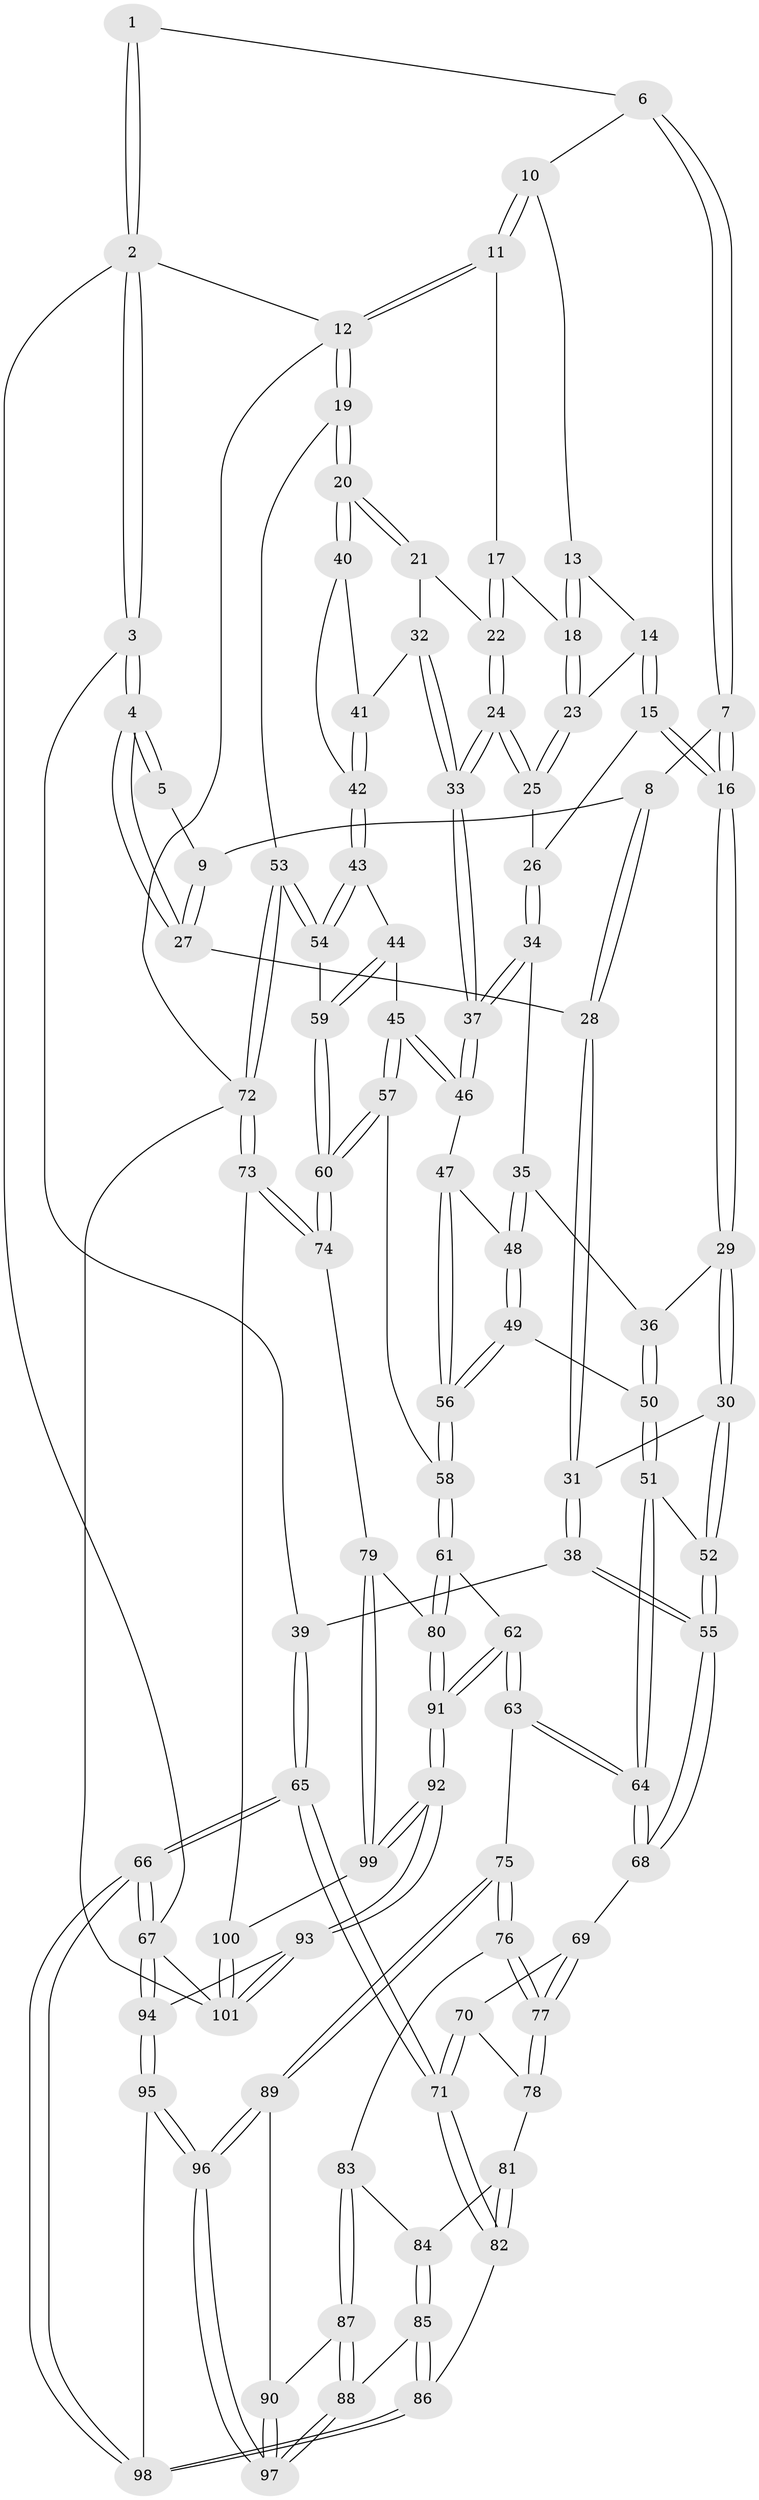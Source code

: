 // Generated by graph-tools (version 1.1) at 2025/02/03/09/25 05:02:01]
// undirected, 101 vertices, 249 edges
graph export_dot {
graph [start="1"]
  node [color=gray90,style=filled];
  1 [pos="+0.1496493514551004+0"];
  2 [pos="+0+0"];
  3 [pos="+0+0.2032086115521096"];
  4 [pos="+0+0.14679090453324334"];
  5 [pos="+0.14729205634816003+0"];
  6 [pos="+0.38738582435761587+0"];
  7 [pos="+0.37171689708448574+0.010288687566474821"];
  8 [pos="+0.2941094699932273+0.040871234304195654"];
  9 [pos="+0.1473523428176374+0.041843201531239674"];
  10 [pos="+0.5493721543260881+0"];
  11 [pos="+0.7253483681118764+0"];
  12 [pos="+1+0"];
  13 [pos="+0.5419633664288244+0.02128613163525049"];
  14 [pos="+0.5317687291913982+0.04894950923035027"];
  15 [pos="+0.5000578379310594+0.08853296631803055"];
  16 [pos="+0.4003184172287212+0.09949465201997477"];
  17 [pos="+0.7251255725042108+0"];
  18 [pos="+0.6041878266312574+0.057438554602890504"];
  19 [pos="+1+0.04023059398797369"];
  20 [pos="+1+0.043647027801787246"];
  21 [pos="+0.9274794993200921+0.09667019124501061"];
  22 [pos="+0.7547027805424066+0.044902333415163365"];
  23 [pos="+0.600323694045755+0.07502867223788055"];
  24 [pos="+0.7332988107067908+0.12389059915444775"];
  25 [pos="+0.6041503666912033+0.136268204309513"];
  26 [pos="+0.5963781638339892+0.14203440657520594"];
  27 [pos="+0.11912126544798421+0.12715034581717247"];
  28 [pos="+0.18206485724112118+0.17571993116216716"];
  29 [pos="+0.3791511715353204+0.20821747013256137"];
  30 [pos="+0.35683059188272226+0.22683379332504208"];
  31 [pos="+0.22507609171388043+0.2246383141727707"];
  32 [pos="+0.8036250274605443+0.2041681379487291"];
  33 [pos="+0.7656375111113138+0.2036822651449643"];
  34 [pos="+0.5704429323369115+0.21262838762242794"];
  35 [pos="+0.5320076790048347+0.24927283675201056"];
  36 [pos="+0.5287279129590986+0.24972380152806348"];
  37 [pos="+0.7380273890906744+0.2609363355847044"];
  38 [pos="+0.13001560533188944+0.4026671886303174"];
  39 [pos="+0+0.3112735088516841"];
  40 [pos="+1+0.19600531889760903"];
  41 [pos="+0.8260520209920571+0.21450620263575482"];
  42 [pos="+0.9021122640109334+0.30136911966506574"];
  43 [pos="+0.8891353075418632+0.370499638548975"];
  44 [pos="+0.8108122913791928+0.383370139150086"];
  45 [pos="+0.7368825638263127+0.3427405874518771"];
  46 [pos="+0.7312153816291387+0.33534649827792595"];
  47 [pos="+0.6527295567815744+0.34752331353812466"];
  48 [pos="+0.6207734156248313+0.34434618816283824"];
  49 [pos="+0.49942129474803343+0.4712164679237045"];
  50 [pos="+0.4733344812084131+0.4677197586868376"];
  51 [pos="+0.42081659465261406+0.4766193945335599"];
  52 [pos="+0.37863327525040646+0.4485084472794717"];
  53 [pos="+1+0.48632914370966424"];
  54 [pos="+1+0.44964240751123086"];
  55 [pos="+0.17956754231058555+0.47866745492329366"];
  56 [pos="+0.6144868528729454+0.5393765359101494"];
  57 [pos="+0.6572723430528843+0.5716569200836785"];
  58 [pos="+0.6528823857957553+0.5721082845622288"];
  59 [pos="+0.8045229271402348+0.5406268270427173"];
  60 [pos="+0.7725230969777742+0.5989051287304809"];
  61 [pos="+0.6207569429782698+0.6219116359484992"];
  62 [pos="+0.4614422440618826+0.7268964202097464"];
  63 [pos="+0.39684443842825123+0.698892891637816"];
  64 [pos="+0.39777677321631305+0.6708862502044646"];
  65 [pos="+0+0.7490917414445425"];
  66 [pos="+0+1"];
  67 [pos="+0+1"];
  68 [pos="+0.1788988816865133+0.48152633513102944"];
  69 [pos="+0.16068400350742545+0.5398000982970654"];
  70 [pos="+0.1547331202382782+0.5463321575702179"];
  71 [pos="+0+0.7221508035970091"];
  72 [pos="+1+0.7542995949562813"];
  73 [pos="+1+0.7640644350568772"];
  74 [pos="+0.856206954370711+0.7089733741316867"];
  75 [pos="+0.3742946846277109+0.7087837643022697"];
  76 [pos="+0.3151566139453432+0.7054245550801324"];
  77 [pos="+0.31412254910526966+0.704584658402281"];
  78 [pos="+0.16834416753489106+0.6822442422531005"];
  79 [pos="+0.700624648344523+0.813939171630872"];
  80 [pos="+0.6606500434727918+0.8046305618623514"];
  81 [pos="+0.15328026613597115+0.7233334564095772"];
  82 [pos="+0.08381863846946354+0.7577078234783903"];
  83 [pos="+0.2884259228965808+0.723914615859328"];
  84 [pos="+0.21846847259068466+0.7463130008592304"];
  85 [pos="+0.17374018873142896+0.8364903981061759"];
  86 [pos="+0.17167749067657131+0.8369993550903206"];
  87 [pos="+0.2441234425811617+0.8210825405454518"];
  88 [pos="+0.18255731849967644+0.8381690758975375"];
  89 [pos="+0.3342206707061059+0.851531377272905"];
  90 [pos="+0.26221833536833594+0.8361995166702687"];
  91 [pos="+0.5299288315094575+0.8390722224577639"];
  92 [pos="+0.4719391185625791+1"];
  93 [pos="+0.4633348851916565+1"];
  94 [pos="+0.3925122468806641+1"];
  95 [pos="+0.3562284816295207+1"];
  96 [pos="+0.3501383683451292+1"];
  97 [pos="+0.2444734089214892+0.8909261008234255"];
  98 [pos="+0.13341407615590525+0.9198883964343424"];
  99 [pos="+0.7189238779345617+0.8933288527174702"];
  100 [pos="+0.8188452241421332+0.9712547771921703"];
  101 [pos="+0.7849211347081287+1"];
  1 -- 2;
  1 -- 2;
  1 -- 6;
  2 -- 3;
  2 -- 3;
  2 -- 12;
  2 -- 67;
  3 -- 4;
  3 -- 4;
  3 -- 39;
  4 -- 5;
  4 -- 5;
  4 -- 27;
  4 -- 27;
  5 -- 9;
  6 -- 7;
  6 -- 7;
  6 -- 10;
  7 -- 8;
  7 -- 16;
  7 -- 16;
  8 -- 9;
  8 -- 28;
  8 -- 28;
  9 -- 27;
  9 -- 27;
  10 -- 11;
  10 -- 11;
  10 -- 13;
  11 -- 12;
  11 -- 12;
  11 -- 17;
  12 -- 19;
  12 -- 19;
  12 -- 72;
  13 -- 14;
  13 -- 18;
  13 -- 18;
  14 -- 15;
  14 -- 15;
  14 -- 23;
  15 -- 16;
  15 -- 16;
  15 -- 26;
  16 -- 29;
  16 -- 29;
  17 -- 18;
  17 -- 22;
  17 -- 22;
  18 -- 23;
  18 -- 23;
  19 -- 20;
  19 -- 20;
  19 -- 53;
  20 -- 21;
  20 -- 21;
  20 -- 40;
  20 -- 40;
  21 -- 22;
  21 -- 32;
  22 -- 24;
  22 -- 24;
  23 -- 25;
  23 -- 25;
  24 -- 25;
  24 -- 25;
  24 -- 33;
  24 -- 33;
  25 -- 26;
  26 -- 34;
  26 -- 34;
  27 -- 28;
  28 -- 31;
  28 -- 31;
  29 -- 30;
  29 -- 30;
  29 -- 36;
  30 -- 31;
  30 -- 52;
  30 -- 52;
  31 -- 38;
  31 -- 38;
  32 -- 33;
  32 -- 33;
  32 -- 41;
  33 -- 37;
  33 -- 37;
  34 -- 35;
  34 -- 37;
  34 -- 37;
  35 -- 36;
  35 -- 48;
  35 -- 48;
  36 -- 50;
  36 -- 50;
  37 -- 46;
  37 -- 46;
  38 -- 39;
  38 -- 55;
  38 -- 55;
  39 -- 65;
  39 -- 65;
  40 -- 41;
  40 -- 42;
  41 -- 42;
  41 -- 42;
  42 -- 43;
  42 -- 43;
  43 -- 44;
  43 -- 54;
  43 -- 54;
  44 -- 45;
  44 -- 59;
  44 -- 59;
  45 -- 46;
  45 -- 46;
  45 -- 57;
  45 -- 57;
  46 -- 47;
  47 -- 48;
  47 -- 56;
  47 -- 56;
  48 -- 49;
  48 -- 49;
  49 -- 50;
  49 -- 56;
  49 -- 56;
  50 -- 51;
  50 -- 51;
  51 -- 52;
  51 -- 64;
  51 -- 64;
  52 -- 55;
  52 -- 55;
  53 -- 54;
  53 -- 54;
  53 -- 72;
  53 -- 72;
  54 -- 59;
  55 -- 68;
  55 -- 68;
  56 -- 58;
  56 -- 58;
  57 -- 58;
  57 -- 60;
  57 -- 60;
  58 -- 61;
  58 -- 61;
  59 -- 60;
  59 -- 60;
  60 -- 74;
  60 -- 74;
  61 -- 62;
  61 -- 80;
  61 -- 80;
  62 -- 63;
  62 -- 63;
  62 -- 91;
  62 -- 91;
  63 -- 64;
  63 -- 64;
  63 -- 75;
  64 -- 68;
  64 -- 68;
  65 -- 66;
  65 -- 66;
  65 -- 71;
  65 -- 71;
  66 -- 67;
  66 -- 67;
  66 -- 98;
  66 -- 98;
  67 -- 94;
  67 -- 94;
  67 -- 101;
  68 -- 69;
  69 -- 70;
  69 -- 77;
  69 -- 77;
  70 -- 71;
  70 -- 71;
  70 -- 78;
  71 -- 82;
  71 -- 82;
  72 -- 73;
  72 -- 73;
  72 -- 101;
  73 -- 74;
  73 -- 74;
  73 -- 100;
  74 -- 79;
  75 -- 76;
  75 -- 76;
  75 -- 89;
  75 -- 89;
  76 -- 77;
  76 -- 77;
  76 -- 83;
  77 -- 78;
  77 -- 78;
  78 -- 81;
  79 -- 80;
  79 -- 99;
  79 -- 99;
  80 -- 91;
  80 -- 91;
  81 -- 82;
  81 -- 82;
  81 -- 84;
  82 -- 86;
  83 -- 84;
  83 -- 87;
  83 -- 87;
  84 -- 85;
  84 -- 85;
  85 -- 86;
  85 -- 86;
  85 -- 88;
  86 -- 98;
  86 -- 98;
  87 -- 88;
  87 -- 88;
  87 -- 90;
  88 -- 97;
  88 -- 97;
  89 -- 90;
  89 -- 96;
  89 -- 96;
  90 -- 97;
  90 -- 97;
  91 -- 92;
  91 -- 92;
  92 -- 93;
  92 -- 93;
  92 -- 99;
  92 -- 99;
  93 -- 94;
  93 -- 101;
  93 -- 101;
  94 -- 95;
  94 -- 95;
  95 -- 96;
  95 -- 96;
  95 -- 98;
  96 -- 97;
  96 -- 97;
  99 -- 100;
  100 -- 101;
  100 -- 101;
}
